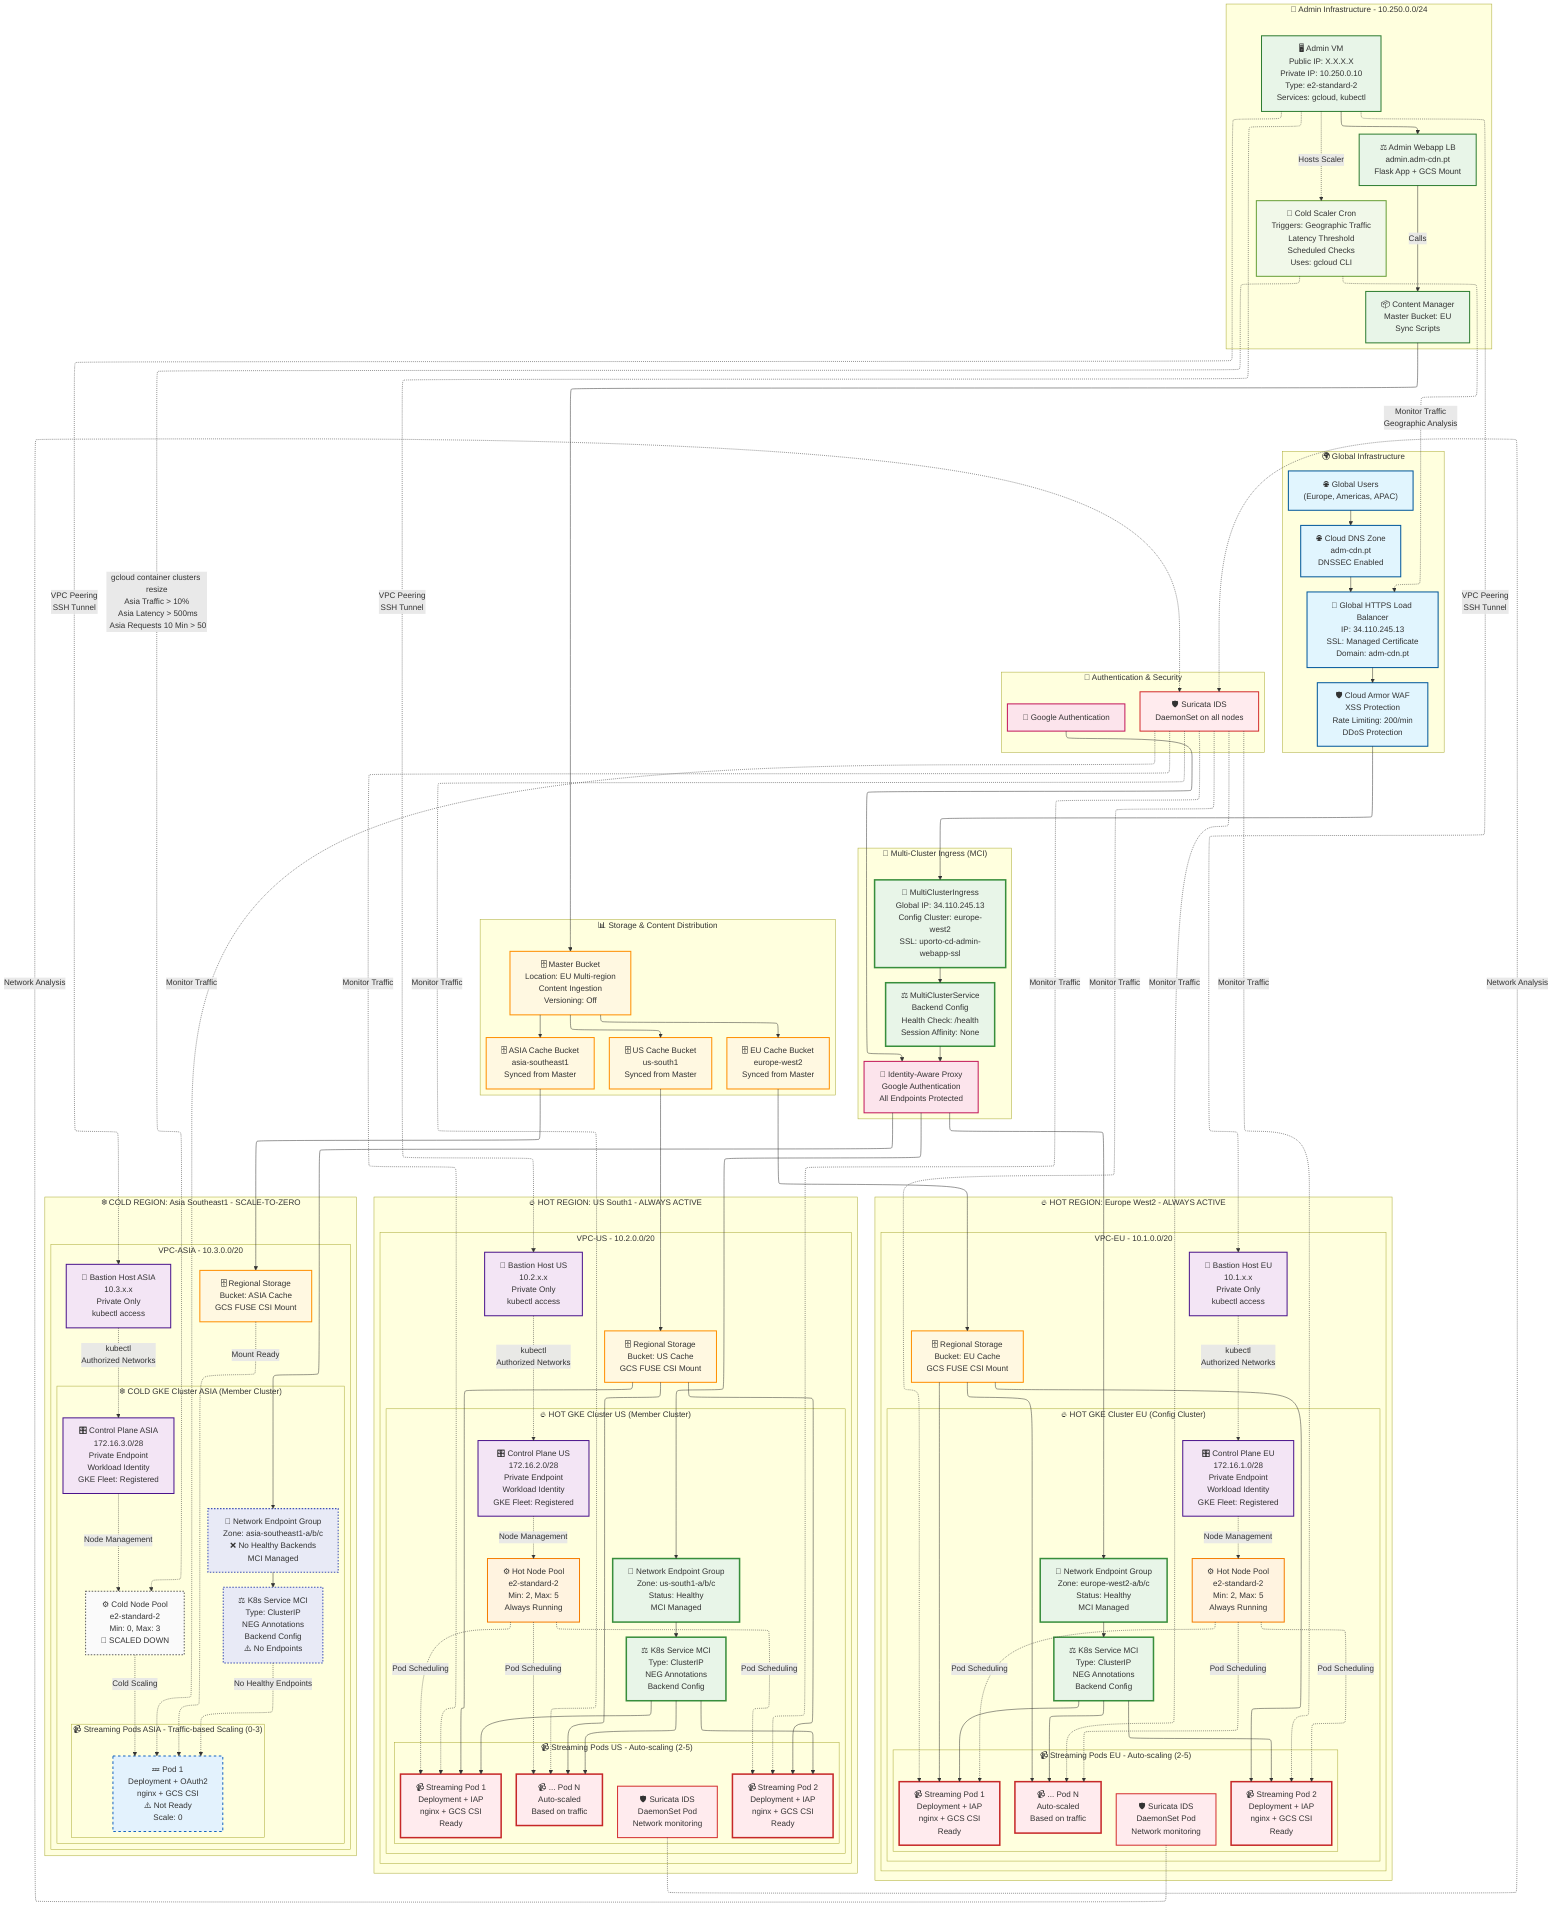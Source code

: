 ---
config:
  layout: elk
---
flowchart TB
    subgraph subGraph0["🌍 Global Infrastructure"]
        Users["🌐 Global Users<br>(Europe, Americas, APAC)"]
        GLB["🔄 Global HTTPS Load Balancer<br>IP: 34.110.245.13<br>SSL: Managed Certificate<br>Domain: adm-cdn.pt"]
        DNS["🌐 Cloud DNS Zone<br>adm-cdn.pt<br>DNSSEC Enabled"]
        WAF["🛡️ Cloud Armor WAF<br>XSS Protection<br>Rate Limiting: 200/min<br>DDoS Protection"]
    end
    subgraph subGraph1["🔧 Admin Infrastructure - 10.250.0.0/24"]
        AdminVM["🖥️ Admin VM<br>Public IP: X.X.X.X<br>Private IP: 10.250.0.10<br>Type: e2-standard-2<br>Services: gcloud, kubectl"]
        AdminLB["⚖️ Admin Webapp LB<br>admin.adm-cdn.pt<br>Flask App + GCS Mount"]
        ContentMgr["📦 Content Manager<br>Master Bucket: EU<br>Sync Scripts"]
        ScaleFunc["🤖 Cold Scaler Cron<br>Triggers: Geographic Traffic<br>Latency Threshold<br>Scheduled Checks<br>Uses: gcloud CLI"]
    end
    subgraph subGraph15["🎯 Multi-Cluster Ingress (MCI)"]
        MCI["🔗 MultiClusterIngress<br>Global IP: 34.110.245.13<br>Config Cluster: europe-west2<br>SSL: uporto-cd-admin-webapp-ssl"]
        MCS["⚖️ MultiClusterService<br>Backend Config<br>Health Check: /health<br>Session Affinity: None"]
        OAuth2["🔐 Identity-Aware Proxy<br>Google Authentication<br>All Endpoints Protected"]
    end
    subgraph subGraph5["📹 Streaming Pods EU - Auto-scaling (2-5)"]
        PodEU1["📹 Streaming Pod 1<br>Deployment + IAP<br>nginx + GCS CSI<br>Ready"]
        PodEU2["📹 Streaming Pod 2<br>Deployment + IAP<br>nginx + GCS CSI<br>Ready"]
        PodEUN["📹 ... Pod N<br>Auto-scaled<br>Based on traffic"]
        SuricataEU["🛡️ Suricata IDS<br>DaemonSet Pod<br>Network monitoring"]
    end
    subgraph subGraph4["🔥 HOT GKE Cluster EU (Config Cluster)"]
        MasterEU["🎛️ Control Plane EU<br>172.16.1.0/28<br>Private Endpoint<br>Workload Identity<br>GKE Fleet: Registered"]
        NodePoolEU["⚙️ Hot Node Pool<br>e2-standard-2<br>Min: 2, Max: 5<br>Always Running"]
        subGraph5
        ServiceEU["⚖️ K8s Service MCI<br>Type: ClusterIP<br>NEG Annotations<br>Backend Config"]
        NEGEU["🎯 Network Endpoint Group<br>Zone: europe-west2-a/b/c<br>Status: Healthy<br>MCI Managed"]
    end
    subgraph subGraph3["VPC-EU - 10.1.0.0/20"]
        BastionEU["🔧 Bastion Host EU<br>10.1.x.x<br>Private Only<br>kubectl access"]
        subGraph4
        StorageEU["🗄️ Regional Storage<br>Bucket: EU Cache<br>GCS FUSE CSI Mount"]
    end
    subgraph subGraph2["🔥 HOT REGION: Europe West2 - ALWAYS ACTIVE"]
        subGraph3
    end
    subgraph subGraph9["📹 Streaming Pods US - Auto-scaling (2-5)"]
        PodUS1["📹 Streaming Pod 1<br>Deployment + IAP<br>nginx + GCS CSI<br>Ready"]
        PodUS2["📹 Streaming Pod 2<br>Deployment + IAP<br>nginx + GCS CSI<br>Ready"]
        PodUSN["📹 ... Pod N<br>Auto-scaled<br>Based on traffic"]
        SuricataUS["🛡️ Suricata IDS<br>DaemonSet Pod<br>Network monitoring"]
    end
    subgraph subGraph8["🔥 HOT GKE Cluster US (Member Cluster)"]
        MasterUS["🎛️ Control Plane US<br>172.16.2.0/28<br>Private Endpoint<br>Workload Identity<br>GKE Fleet: Registered"]
        NodePoolUS["⚙️ Hot Node Pool<br>e2-standard-2<br>Min: 2, Max: 5<br>Always Running"]
        subGraph9
        ServiceUS["⚖️ K8s Service MCI<br>Type: ClusterIP<br>NEG Annotations<br>Backend Config"]
        NEGUS["🎯 Network Endpoint Group<br>Zone: us-south1-a/b/c<br>Status: Healthy<br>MCI Managed"]
    end
    subgraph subGraph7["VPC-US - 10.2.0.0/20"]
        BastionUS["🔧 Bastion Host US<br>10.2.x.x<br>Private Only<br>kubectl access"]
        subGraph8
        StorageUS["🗄️ Regional Storage<br>Bucket: US Cache<br>GCS FUSE CSI Mount"]
    end
    subgraph subGraph6["🔥 HOT REGION: US South1 - ALWAYS ACTIVE"]
        subGraph7
    end
    subgraph subGraph13["📹 Streaming Pods ASIA - Traffic-based Scaling (0-3)"]
        PodASIA1["💤 Pod 1<br>Deployment + OAuth2<br>nginx + GCS CSI<br>⚠️ Not Ready<br>Scale: 0"]
    end
    subgraph subGraph12["❄️ COLD GKE Cluster ASIA (Member Cluster)"]
        MasterASIA["🎛️ Control Plane ASIA<br>172.16.3.0/28<br>Private Endpoint<br>Workload Identity<br>GKE Fleet: Registered"]
        NodePoolASIA["⚙️ Cold Node Pool<br>e2-standard-2<br>Min: 0, Max: 3<br>🔽 SCALED DOWN"]
        subGraph13
        ServiceASIA["⚖️ K8s Service MCI<br>Type: ClusterIP<br>NEG Annotations<br>Backend Config<br>⚠️ No Endpoints"]
        NEGASIA["🎯 Network Endpoint Group<br>Zone: asia-southeast1-a/b/c<br>❌ No Healthy Backends<br>MCI Managed"]
    end
    subgraph subGraph11["VPC-ASIA - 10.3.0.0/20"]
        BastionASIA["🔧 Bastion Host ASIA<br>10.3.x.x<br>Private Only<br>kubectl access"]
        subGraph12
        StorageASIA["🗄️ Regional Storage<br>Bucket: ASIA Cache<br>GCS FUSE CSI Mount"]
    end
    subgraph subGraph10["❄️ COLD REGION: Asia Southeast1 - SCALE-TO-ZERO"]
        subGraph11
    end
    subgraph subGraph14["📊 Storage & Content Distribution"]
        MasterBucket["🗄️ Master Bucket<br>Location: EU Multi-region<br>Content Ingestion<br>Versioning: Off"]
        RegionalBucketsEU["🗄️ EU Cache Bucket<br>europe-west2<br>Synced from Master"]
        RegionalBucketsUS["🗄️ US Cache Bucket<br>us-south1<br>Synced from Master"]
        RegionalBucketsASIA["🗄️ ASIA Cache Bucket<br>asia-southeast1<br>Synced from Master"]
    end
    subgraph subGraph16["🔐 Authentication & Security"]
        GoogleAuth["🔑 Google Authentication"]
        SuricataIDS["🛡️ Suricata IDS<br>DaemonSet on all nodes"]
    end
    Users --> DNS
    DNS --> GLB
    GLB --> WAF
    WAF --> MCI
    MCI --> MCS
    MCS --> OAuth2
    OAuth2 --> NEGEU & NEGUS & NEGASIA
    NEGEU --> ServiceEU
    NEGUS --> ServiceUS
    NEGASIA --> ServiceASIA
    ServiceEU --> PodEU1 & PodEU2 & PodEUN
    ServiceUS --> PodUS1 & PodUS2 & PodUSN
    ServiceASIA -. No Healthy Endpoints .-> PodASIA1
    GoogleAuth --> OAuth2
    SuricataIDS -. Monitor Traffic .-> PodEU1 & PodEU2 & PodEUN & PodUS1 & PodUS2 & PodUSN & PodASIA1
    SuricataEU -. Network Analysis .-> SuricataIDS
    SuricataUS -. Network Analysis .-> SuricataIDS
    AdminVM --> AdminLB
    AdminVM -. VPC Peering<br>SSH Tunnel .-> BastionEU & BastionUS & BastionASIA
    BastionEU -. kubectl<br>Authorized Networks .-> MasterEU
    BastionUS -. kubectl<br>Authorized Networks .-> MasterUS
    BastionASIA -. kubectl<br>Authorized Networks .-> MasterASIA
    MasterEU -. Node Management .-> NodePoolEU
    MasterUS -. Node Management .-> NodePoolUS
    MasterASIA -. Node Management .-> NodePoolASIA
    NodePoolEU -. Pod Scheduling .-> PodEU1 & PodEU2 & PodEUN
    NodePoolUS -. Pod Scheduling .-> PodUS1 & PodUS2 & PodUSN
    NodePoolASIA -. Cold Scaling .-> PodASIA1
    ContentMgr --> MasterBucket
    MasterBucket --> RegionalBucketsEU & RegionalBucketsUS & RegionalBucketsASIA
    RegionalBucketsEU --> StorageEU
    RegionalBucketsUS --> StorageUS
    RegionalBucketsASIA --> StorageASIA
    StorageEU --> PodEU1 & PodEU2 & PodEUN
    StorageUS --> PodUS1 & PodUS2 & PodUSN
    StorageASIA -. Mount Ready .-> PodASIA1
    ScaleFunc -. Monitor Traffic<br>Geographic Analysis .-> GLB
    ScaleFunc -. gcloud container clusters resize<br>Asia Traffic &gt; 10%<br> Asia Latency &gt; 500ms<br> Asia Requests 10 Min &gt; 50 .-> NodePoolASIA
AdminVM -. Hosts Scaler .-> ScaleFunc
AdminLB -- Calls --> ContentMgr
Users:::public
GLB:::public
DNS:::public
WAF:::public
AdminVM:::admin
AdminLB:::admin
ContentMgr:::admin
ScaleFunc:::scaling
MCI:::mci
MCS:::mci
OAuth2:::auth
PodEU1:::hotStreaming
PodEU2:::hotStreaming
PodEUN:::hotStreaming
SuricataEU:::security
MasterEU:::private
NodePoolEU:::hotInfra
ServiceEU:::mci
NEGEU:::mci
BastionEU:::private
StorageEU:::storage
PodUS1:::hotStreaming
PodUS2:::hotStreaming
PodUSN:::hotStreaming
SuricataUS:::security
MasterUS:::private
NodePoolUS:::hotInfra
ServiceUS:::mci
NEGUS:::mci
BastionUS:::private
StorageUS:::storage
PodASIA1:::coldStreaming
MasterASIA:::private
NodePoolASIA:::coldInfra
ServiceASIA:::coldMci
NEGASIA:::coldMci
BastionASIA:::private
StorageASIA:::storage
MasterBucket:::storage
RegionalBucketsEU:::storage
RegionalBucketsUS:::storage
RegionalBucketsASIA:::storage
GoogleAuth:::auth
SuricataIDS:::security
classDef public fill:#e1f5fe,stroke:#01579b,stroke-width:2px
classDef private fill:#f3e5f5,stroke:#4a148c,stroke-width:2px
classDef hotStreaming fill:#ffebee,stroke:#c62828,stroke-width:3px
classDef coldStreaming fill:#e3f2fd,stroke:#1565c0,stroke-width:2px,stroke-dasharray: 5 5
classDef admin fill:#e8f5e8,stroke:#2e7d32,stroke-width:2px
classDef hotInfra fill:#fff3e0,stroke:#f57c00,stroke-width:2px
classDef coldInfra fill:#fafafa,stroke:#616161,stroke-width:2px,stroke-dasharray: 3 3
classDef coldMci fill:#e8eaf6,stroke:#3f51b5,stroke-width:2px,stroke-dasharray: 3 3
classDef scaling fill:#f1f8e9,stroke:#689f38,stroke-width:2px
classDef storage fill:#fff8e1,stroke:#ff8f00,stroke-width:2px
classDef mci fill:#e8f5e8,stroke:#388e3c,stroke-width:3px
classDef auth fill:#fce4ec,stroke:#c2185b,stroke-width:2px
classDef security fill:#ffebee,stroke:#d32f2f,stroke-width:2px